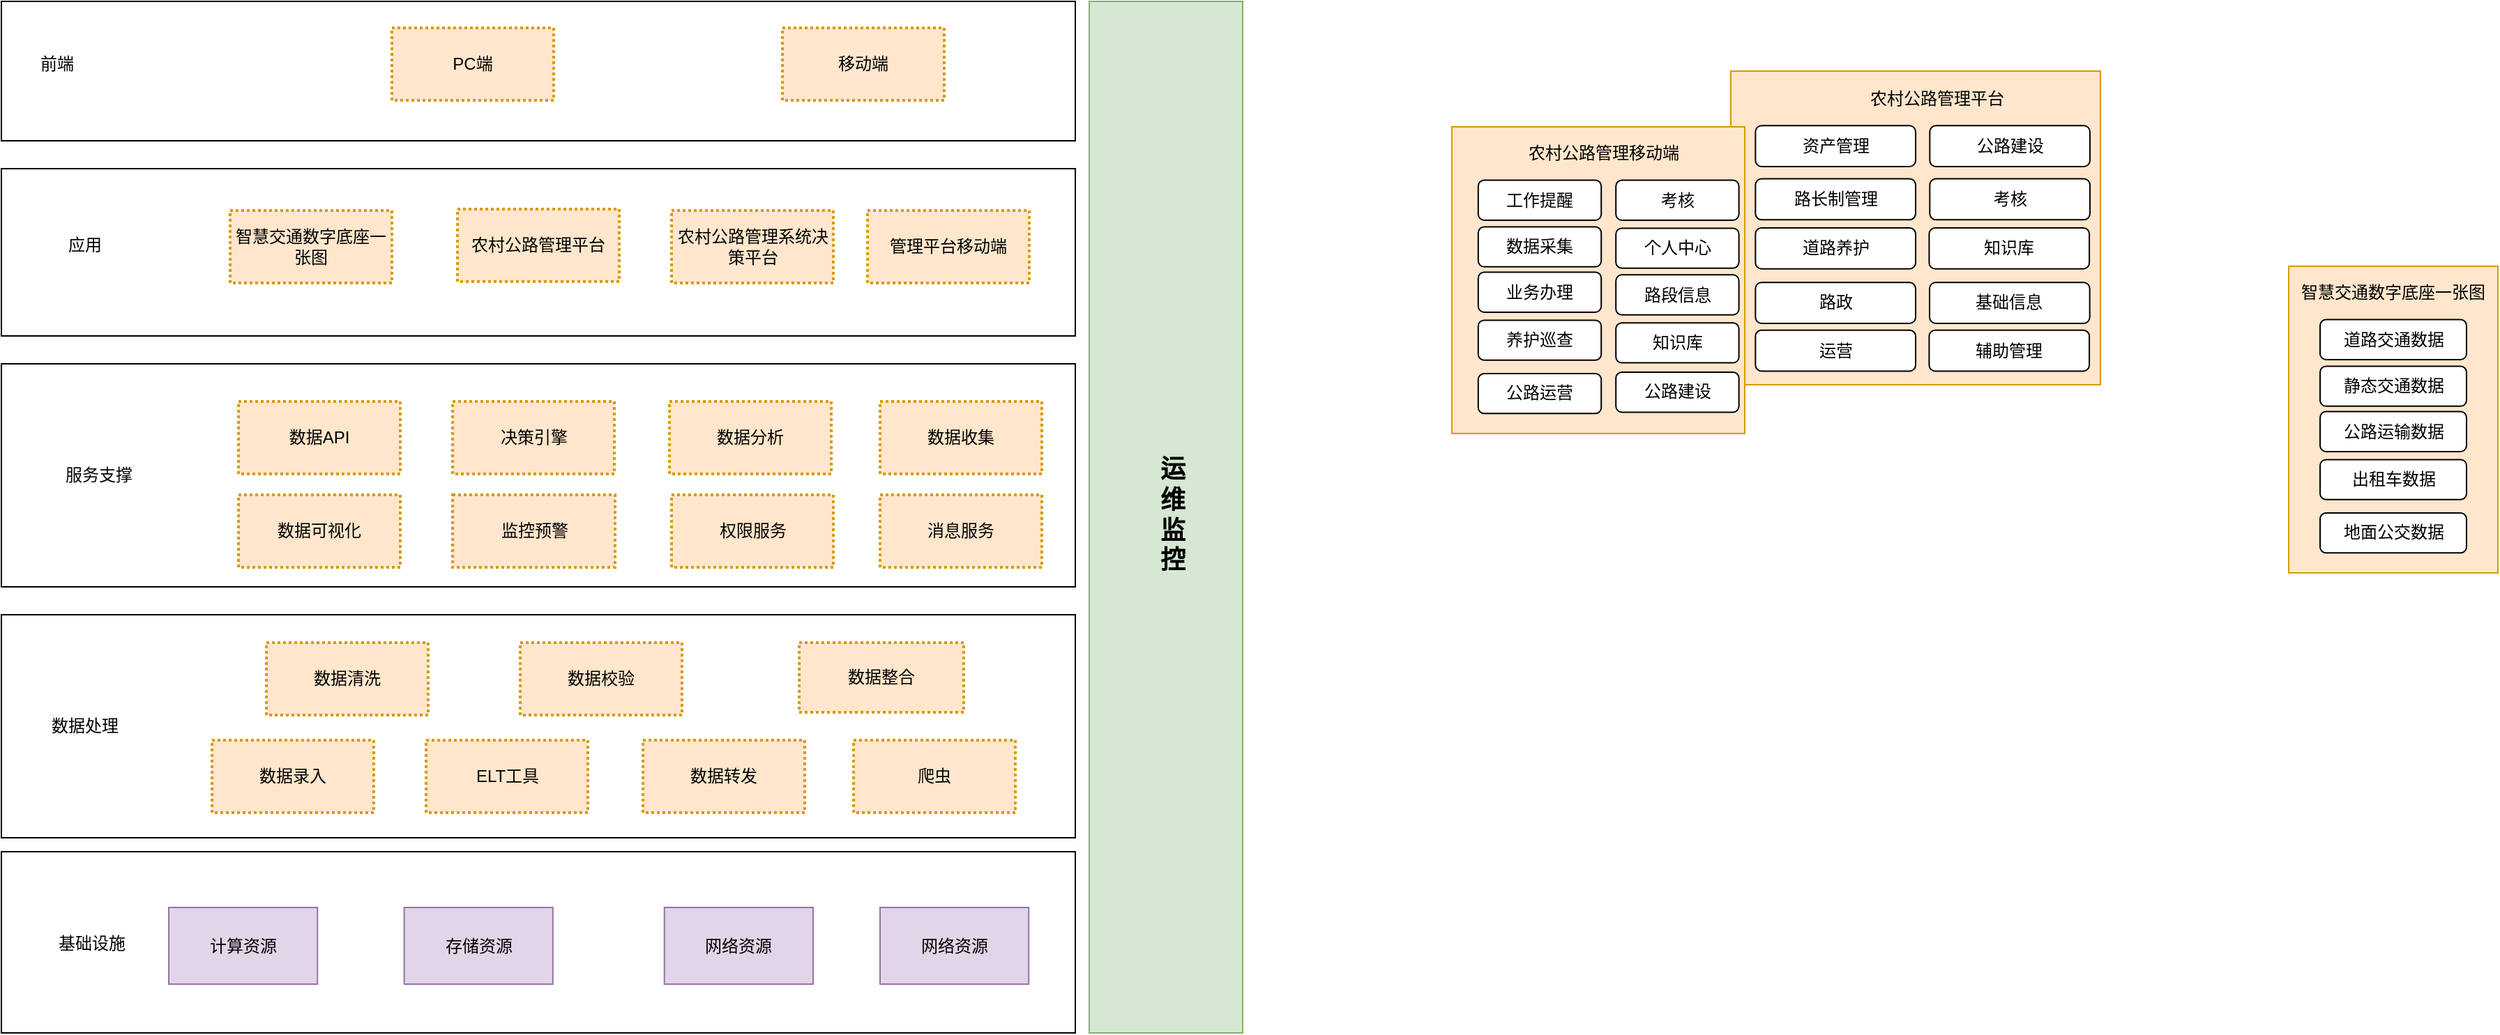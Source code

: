 <mxfile version="20.4.0" type="github">
  <diagram id="k3sl_BRwc1H5Ejsd1hgR" name="第 1 页">
    <mxGraphModel dx="1483" dy="827" grid="1" gridSize="10" guides="1" tooltips="1" connect="1" arrows="1" fold="1" page="1" pageScale="1" pageWidth="827" pageHeight="1169" math="0" shadow="0">
      <root>
        <mxCell id="0" />
        <mxCell id="1" parent="0" />
        <mxCell id="isSvybaSc9SBgO7T6rGv-11" value="" style="group" parent="1" vertex="1" connectable="0">
          <mxGeometry x="1730" y="290" width="150" height="220" as="geometry" />
        </mxCell>
        <mxCell id="isSvybaSc9SBgO7T6rGv-3" value="" style="rounded=0;whiteSpace=wrap;html=1;fillColor=#ffe6cc;strokeColor=#d79b00;" parent="isSvybaSc9SBgO7T6rGv-11" vertex="1">
          <mxGeometry width="150" height="220" as="geometry" />
        </mxCell>
        <mxCell id="isSvybaSc9SBgO7T6rGv-2" value="智慧交通数字底座一张图" style="text;html=1;strokeColor=none;fillColor=none;align=center;verticalAlign=middle;whiteSpace=wrap;rounded=0;" parent="isSvybaSc9SBgO7T6rGv-11" vertex="1">
          <mxGeometry x="5" width="140" height="38.261" as="geometry" />
        </mxCell>
        <mxCell id="isSvybaSc9SBgO7T6rGv-4" value="道路交通数据" style="rounded=1;whiteSpace=wrap;html=1;" parent="isSvybaSc9SBgO7T6rGv-11" vertex="1">
          <mxGeometry x="22.5" y="38.261" width="105" height="28.696" as="geometry" />
        </mxCell>
        <mxCell id="isSvybaSc9SBgO7T6rGv-5" value="静态交通数据" style="rounded=1;whiteSpace=wrap;html=1;" parent="isSvybaSc9SBgO7T6rGv-11" vertex="1">
          <mxGeometry x="22.5" y="71.739" width="105" height="28.696" as="geometry" />
        </mxCell>
        <mxCell id="isSvybaSc9SBgO7T6rGv-6" value="公路运输数据" style="rounded=1;whiteSpace=wrap;html=1;" parent="isSvybaSc9SBgO7T6rGv-11" vertex="1">
          <mxGeometry x="22.5" y="104.261" width="105" height="28.696" as="geometry" />
        </mxCell>
        <mxCell id="isSvybaSc9SBgO7T6rGv-9" value="出租车数据&lt;span style=&quot;color: rgba(0, 0, 0, 0); font-family: monospace; font-size: 0px; text-align: start;&quot;&gt;%3CmxGraphModel%3E%3Croot%3E%3CmxCell%20id%3D%220%22%2F%3E%3CmxCell%20id%3D%221%22%20parent%3D%220%22%2F%3E%3CmxCell%20id%3D%222%22%20value%3D%22%E5%85%AC%E8%B7%AF%E8%BF%90%E8%BE%93%E6%95%B0%E6%8D%AE%22%20style%3D%22rounded%3D1%3BwhiteSpace%3Dwrap%3Bhtml%3D1%3B%22%20vertex%3D%221%22%20parent%3D%221%22%3E%3CmxGeometry%20x%3D%22122.5%22%20y%3D%22339%22%20width%3D%22105%22%20height%3D%2230%22%20as%3D%22geometry%22%2F%3E%3C%2FmxCell%3E%3C%2Froot%3E%3C%2FmxGraphModel%3E&lt;/span&gt;" style="rounded=1;whiteSpace=wrap;html=1;" parent="isSvybaSc9SBgO7T6rGv-11" vertex="1">
          <mxGeometry x="22.5" y="138.696" width="105" height="28.696" as="geometry" />
        </mxCell>
        <mxCell id="isSvybaSc9SBgO7T6rGv-10" value="地面公交数据" style="rounded=1;whiteSpace=wrap;html=1;" parent="isSvybaSc9SBgO7T6rGv-11" vertex="1">
          <mxGeometry x="22.5" y="176.957" width="105" height="28.696" as="geometry" />
        </mxCell>
        <mxCell id="isSvybaSc9SBgO7T6rGv-129" value="" style="rounded=0;whiteSpace=wrap;html=1;" parent="1" vertex="1">
          <mxGeometry x="90" y="100" width="770" height="100" as="geometry" />
        </mxCell>
        <mxCell id="isSvybaSc9SBgO7T6rGv-126" value="PC端" style="rounded=0;whiteSpace=wrap;html=1;dashed=1;dashPattern=1 1;strokeColor=#d79b00;strokeWidth=2;fillColor=#ffe6cc;" parent="1" vertex="1">
          <mxGeometry x="370" y="119" width="116" height="52" as="geometry" />
        </mxCell>
        <mxCell id="isSvybaSc9SBgO7T6rGv-127" value="移动端" style="rounded=0;whiteSpace=wrap;html=1;dashed=1;dashPattern=1 1;strokeColor=#d79b00;strokeWidth=2;fillColor=#ffe6cc;" parent="1" vertex="1">
          <mxGeometry x="650" y="119" width="116" height="52" as="geometry" />
        </mxCell>
        <mxCell id="isSvybaSc9SBgO7T6rGv-128" value="前端" style="text;html=1;strokeColor=none;fillColor=none;align=center;verticalAlign=middle;whiteSpace=wrap;rounded=0;" parent="1" vertex="1">
          <mxGeometry x="100" y="130" width="60" height="30" as="geometry" />
        </mxCell>
        <mxCell id="isSvybaSc9SBgO7T6rGv-137" value="" style="group" parent="1" vertex="1" connectable="0">
          <mxGeometry x="1330" y="150" width="265" height="225" as="geometry" />
        </mxCell>
        <mxCell id="isSvybaSc9SBgO7T6rGv-14" value="" style="rounded=0;whiteSpace=wrap;html=1;fillColor=#ffe6cc;strokeColor=#d79b00;" parent="isSvybaSc9SBgO7T6rGv-137" vertex="1">
          <mxGeometry width="265" height="225.0" as="geometry" />
        </mxCell>
        <mxCell id="isSvybaSc9SBgO7T6rGv-37" value="知识库" style="rounded=1;whiteSpace=wrap;html=1;" parent="isSvybaSc9SBgO7T6rGv-137" vertex="1">
          <mxGeometry x="142.217" y="112.5" width="114.833" height="29.348" as="geometry" />
        </mxCell>
        <mxCell id="isSvybaSc9SBgO7T6rGv-38" value="运营" style="rounded=1;whiteSpace=wrap;html=1;" parent="isSvybaSc9SBgO7T6rGv-137" vertex="1">
          <mxGeometry x="17.667" y="185.87" width="114.833" height="29.348" as="geometry" />
        </mxCell>
        <mxCell id="isSvybaSc9SBgO7T6rGv-40" value="基础信息" style="rounded=1;whiteSpace=wrap;html=1;" parent="isSvybaSc9SBgO7T6rGv-137" vertex="1">
          <mxGeometry x="142.499" y="151.63" width="114.833" height="29.348" as="geometry" />
        </mxCell>
        <mxCell id="isSvybaSc9SBgO7T6rGv-41" value="辅助管理" style="rounded=1;whiteSpace=wrap;html=1;" parent="isSvybaSc9SBgO7T6rGv-137" vertex="1">
          <mxGeometry x="142.217" y="185.87" width="114.833" height="29.348" as="geometry" />
        </mxCell>
        <mxCell id="isSvybaSc9SBgO7T6rGv-16" value="资产管理" style="rounded=1;whiteSpace=wrap;html=1;" parent="isSvybaSc9SBgO7T6rGv-137" vertex="1">
          <mxGeometry x="17.667" y="39.13" width="114.833" height="29.348" as="geometry" />
        </mxCell>
        <mxCell id="isSvybaSc9SBgO7T6rGv-17" value="路长制管理" style="rounded=1;whiteSpace=wrap;html=1;" parent="isSvybaSc9SBgO7T6rGv-137" vertex="1">
          <mxGeometry x="17.667" y="77.283" width="114.833" height="29.348" as="geometry" />
        </mxCell>
        <mxCell id="isSvybaSc9SBgO7T6rGv-18" value="道路养护" style="rounded=1;whiteSpace=wrap;html=1;" parent="isSvybaSc9SBgO7T6rGv-137" vertex="1">
          <mxGeometry x="17.667" y="112.5" width="114.833" height="29.348" as="geometry" />
        </mxCell>
        <mxCell id="isSvybaSc9SBgO7T6rGv-19" value="路政" style="rounded=1;whiteSpace=wrap;html=1;" parent="isSvybaSc9SBgO7T6rGv-137" vertex="1">
          <mxGeometry x="17.667" y="151.63" width="114.833" height="29.348" as="geometry" />
        </mxCell>
        <mxCell id="isSvybaSc9SBgO7T6rGv-20" value="公路建设" style="rounded=1;whiteSpace=wrap;html=1;" parent="isSvybaSc9SBgO7T6rGv-137" vertex="1">
          <mxGeometry x="142.658" y="39.13" width="114.833" height="29.348" as="geometry" />
        </mxCell>
        <mxCell id="isSvybaSc9SBgO7T6rGv-139" value="" style="group" parent="isSvybaSc9SBgO7T6rGv-137" vertex="1" connectable="0">
          <mxGeometry x="52.997" width="204.495" height="106.63" as="geometry" />
        </mxCell>
        <mxCell id="isSvybaSc9SBgO7T6rGv-15" value="农村公路管理平台" style="text;html=1;strokeColor=none;fillColor=none;align=center;verticalAlign=middle;whiteSpace=wrap;rounded=0;" parent="isSvybaSc9SBgO7T6rGv-139" vertex="1">
          <mxGeometry width="189.622" height="39.13" as="geometry" />
        </mxCell>
        <mxCell id="isSvybaSc9SBgO7T6rGv-39" value="考核" style="rounded=1;whiteSpace=wrap;html=1;" parent="isSvybaSc9SBgO7T6rGv-139" vertex="1">
          <mxGeometry x="89.661" y="77.283" width="114.833" height="29.348" as="geometry" />
        </mxCell>
        <mxCell id="isSvybaSc9SBgO7T6rGv-138" value="" style="group" parent="1" vertex="1" connectable="0">
          <mxGeometry x="1130" y="190" width="210" height="220" as="geometry" />
        </mxCell>
        <mxCell id="isSvybaSc9SBgO7T6rGv-22" value="" style="rounded=0;whiteSpace=wrap;html=1;fillColor=#ffe6cc;strokeColor=#d79b00;" parent="isSvybaSc9SBgO7T6rGv-138" vertex="1">
          <mxGeometry width="210" height="220" as="geometry" />
        </mxCell>
        <mxCell id="isSvybaSc9SBgO7T6rGv-23" value="农村公路管理移动端" style="text;html=1;strokeColor=none;fillColor=none;align=center;verticalAlign=middle;whiteSpace=wrap;rounded=0;" parent="isSvybaSc9SBgO7T6rGv-138" vertex="1">
          <mxGeometry x="50.4" width="117.6" height="38.261" as="geometry" />
        </mxCell>
        <mxCell id="isSvybaSc9SBgO7T6rGv-24" value="工作提醒" style="rounded=1;whiteSpace=wrap;html=1;" parent="isSvybaSc9SBgO7T6rGv-138" vertex="1">
          <mxGeometry x="18.9" y="38.261" width="88.2" height="28.696" as="geometry" />
        </mxCell>
        <mxCell id="isSvybaSc9SBgO7T6rGv-25" value="数据采集" style="rounded=1;whiteSpace=wrap;html=1;" parent="isSvybaSc9SBgO7T6rGv-138" vertex="1">
          <mxGeometry x="18.9" y="71.739" width="88.2" height="28.696" as="geometry" />
        </mxCell>
        <mxCell id="isSvybaSc9SBgO7T6rGv-26" value="业务办理" style="rounded=1;whiteSpace=wrap;html=1;" parent="isSvybaSc9SBgO7T6rGv-138" vertex="1">
          <mxGeometry x="18.9" y="104.261" width="88.2" height="28.696" as="geometry" />
        </mxCell>
        <mxCell id="isSvybaSc9SBgO7T6rGv-27" value="养护巡查" style="rounded=1;whiteSpace=wrap;html=1;" parent="isSvybaSc9SBgO7T6rGv-138" vertex="1">
          <mxGeometry x="18.9" y="138.696" width="88.2" height="28.696" as="geometry" />
        </mxCell>
        <mxCell id="isSvybaSc9SBgO7T6rGv-28" value="公路运营" style="rounded=1;whiteSpace=wrap;html=1;" parent="isSvybaSc9SBgO7T6rGv-138" vertex="1">
          <mxGeometry x="18.9" y="176.957" width="88.2" height="28.696" as="geometry" />
        </mxCell>
        <mxCell id="isSvybaSc9SBgO7T6rGv-59" value="考核" style="rounded=1;whiteSpace=wrap;html=1;" parent="isSvybaSc9SBgO7T6rGv-138" vertex="1">
          <mxGeometry x="117.6" y="38.261" width="88.2" height="28.696" as="geometry" />
        </mxCell>
        <mxCell id="isSvybaSc9SBgO7T6rGv-60" value="个人中心" style="rounded=1;whiteSpace=wrap;html=1;" parent="isSvybaSc9SBgO7T6rGv-138" vertex="1">
          <mxGeometry x="117.6" y="72.696" width="88.2" height="28.696" as="geometry" />
        </mxCell>
        <mxCell id="isSvybaSc9SBgO7T6rGv-61" value="路段信息" style="rounded=1;whiteSpace=wrap;html=1;" parent="isSvybaSc9SBgO7T6rGv-138" vertex="1">
          <mxGeometry x="117.6" y="106.174" width="88.2" height="28.696" as="geometry" />
        </mxCell>
        <mxCell id="isSvybaSc9SBgO7T6rGv-62" value="知识库" style="rounded=1;whiteSpace=wrap;html=1;" parent="isSvybaSc9SBgO7T6rGv-138" vertex="1">
          <mxGeometry x="117.6" y="140.609" width="88.2" height="28.696" as="geometry" />
        </mxCell>
        <mxCell id="isSvybaSc9SBgO7T6rGv-63" value="公路建设" style="rounded=1;whiteSpace=wrap;html=1;" parent="isSvybaSc9SBgO7T6rGv-138" vertex="1">
          <mxGeometry x="117.6" y="176" width="88.2" height="28.696" as="geometry" />
        </mxCell>
        <mxCell id="FcEx2lr4i81aOyHJjgHi-6" value="" style="group" vertex="1" connectable="0" parent="1">
          <mxGeometry x="90" y="220" width="800" height="120" as="geometry" />
        </mxCell>
        <mxCell id="isSvybaSc9SBgO7T6rGv-141" value="" style="rounded=0;whiteSpace=wrap;html=1;" parent="FcEx2lr4i81aOyHJjgHi-6" vertex="1">
          <mxGeometry width="770" height="120" as="geometry" />
        </mxCell>
        <mxCell id="isSvybaSc9SBgO7T6rGv-140" value="应用" style="text;html=1;strokeColor=none;fillColor=none;align=center;verticalAlign=middle;whiteSpace=wrap;rounded=0;" parent="FcEx2lr4i81aOyHJjgHi-6" vertex="1">
          <mxGeometry x="30" y="40" width="60" height="30" as="geometry" />
        </mxCell>
        <mxCell id="FcEx2lr4i81aOyHJjgHi-1" value="智慧交通数字底座一张图" style="rounded=0;whiteSpace=wrap;html=1;dashed=1;dashPattern=1 1;strokeColor=#d79b00;strokeWidth=2;fillColor=#ffe6cc;" vertex="1" parent="FcEx2lr4i81aOyHJjgHi-6">
          <mxGeometry x="164" y="30" width="116" height="52" as="geometry" />
        </mxCell>
        <mxCell id="FcEx2lr4i81aOyHJjgHi-2" value="管理平台移动端" style="rounded=0;whiteSpace=wrap;html=1;dashed=1;dashPattern=1 1;strokeColor=#d79b00;strokeWidth=2;fillColor=#ffe6cc;" vertex="1" parent="FcEx2lr4i81aOyHJjgHi-6">
          <mxGeometry x="621" y="30" width="116" height="52" as="geometry" />
        </mxCell>
        <mxCell id="FcEx2lr4i81aOyHJjgHi-3" value="农村公路管理平台" style="rounded=0;whiteSpace=wrap;html=1;dashed=1;dashPattern=1 1;strokeColor=#d79b00;strokeWidth=2;fillColor=#ffe6cc;" vertex="1" parent="FcEx2lr4i81aOyHJjgHi-6">
          <mxGeometry x="327" y="29" width="116" height="52" as="geometry" />
        </mxCell>
        <mxCell id="FcEx2lr4i81aOyHJjgHi-5" value="农村公路管理系统决策平台" style="rounded=0;whiteSpace=wrap;html=1;dashed=1;dashPattern=1 1;strokeColor=#d79b00;strokeWidth=2;fillColor=#ffe6cc;" vertex="1" parent="FcEx2lr4i81aOyHJjgHi-6">
          <mxGeometry x="480.5" y="30" width="116" height="52" as="geometry" />
        </mxCell>
        <mxCell id="FcEx2lr4i81aOyHJjgHi-7" value="" style="group" vertex="1" connectable="0" parent="1">
          <mxGeometry x="90" y="360" width="770" height="160" as="geometry" />
        </mxCell>
        <mxCell id="isSvybaSc9SBgO7T6rGv-124" value="" style="rounded=0;whiteSpace=wrap;html=1;" parent="FcEx2lr4i81aOyHJjgHi-7" vertex="1">
          <mxGeometry width="770" height="160" as="geometry" />
        </mxCell>
        <mxCell id="isSvybaSc9SBgO7T6rGv-106" value="数据收集" style="rounded=0;whiteSpace=wrap;html=1;dashed=1;dashPattern=1 1;strokeColor=#d79b00;strokeWidth=2;fillColor=#ffe6cc;" parent="FcEx2lr4i81aOyHJjgHi-7" vertex="1">
          <mxGeometry x="630" y="27" width="116" height="52" as="geometry" />
        </mxCell>
        <mxCell id="isSvybaSc9SBgO7T6rGv-109" value="权限服务" style="rounded=0;whiteSpace=wrap;html=1;dashed=1;dashPattern=1 1;strokeColor=#d79b00;strokeWidth=2;fillColor=#ffe6cc;" parent="FcEx2lr4i81aOyHJjgHi-7" vertex="1">
          <mxGeometry x="480.5" y="94" width="116" height="52" as="geometry" />
        </mxCell>
        <mxCell id="isSvybaSc9SBgO7T6rGv-110" value="消息服务" style="rounded=0;whiteSpace=wrap;html=1;dashed=1;dashPattern=1 1;strokeColor=#d79b00;strokeWidth=2;fillColor=#ffe6cc;" parent="FcEx2lr4i81aOyHJjgHi-7" vertex="1">
          <mxGeometry x="630" y="94" width="116" height="52" as="geometry" />
        </mxCell>
        <mxCell id="isSvybaSc9SBgO7T6rGv-119" value="数据API" style="rounded=0;whiteSpace=wrap;html=1;dashed=1;dashPattern=1 1;strokeColor=#d79b00;strokeWidth=2;fillColor=#ffe6cc;" parent="FcEx2lr4i81aOyHJjgHi-7" vertex="1">
          <mxGeometry x="170" y="27" width="116" height="52" as="geometry" />
        </mxCell>
        <mxCell id="isSvybaSc9SBgO7T6rGv-120" value="决策引擎" style="rounded=0;whiteSpace=wrap;html=1;dashed=1;dashPattern=1 1;strokeColor=#d79b00;strokeWidth=2;fillColor=#ffe6cc;" parent="FcEx2lr4i81aOyHJjgHi-7" vertex="1">
          <mxGeometry x="323.5" y="27" width="116" height="52" as="geometry" />
        </mxCell>
        <mxCell id="isSvybaSc9SBgO7T6rGv-121" value="数据分析" style="rounded=0;whiteSpace=wrap;html=1;dashed=1;dashPattern=1 1;strokeColor=#d79b00;strokeWidth=2;fillColor=#ffe6cc;" parent="FcEx2lr4i81aOyHJjgHi-7" vertex="1">
          <mxGeometry x="479" y="27" width="116" height="52" as="geometry" />
        </mxCell>
        <mxCell id="isSvybaSc9SBgO7T6rGv-125" value="服务支撑" style="text;html=1;strokeColor=none;fillColor=none;align=center;verticalAlign=middle;whiteSpace=wrap;rounded=0;" parent="FcEx2lr4i81aOyHJjgHi-7" vertex="1">
          <mxGeometry x="40" y="66" width="60" height="28" as="geometry" />
        </mxCell>
        <mxCell id="FcEx2lr4i81aOyHJjgHi-44" value="数据可视化" style="rounded=0;whiteSpace=wrap;html=1;dashed=1;dashPattern=1 1;strokeColor=#d79b00;strokeWidth=2;fillColor=#ffe6cc;" vertex="1" parent="FcEx2lr4i81aOyHJjgHi-7">
          <mxGeometry x="170" y="94" width="116" height="52" as="geometry" />
        </mxCell>
        <mxCell id="FcEx2lr4i81aOyHJjgHi-45" value="监控预警" style="rounded=0;whiteSpace=wrap;html=1;dashed=1;dashPattern=1 1;strokeColor=#d79b00;strokeWidth=2;fillColor=#ffe6cc;" vertex="1" parent="FcEx2lr4i81aOyHJjgHi-7">
          <mxGeometry x="323.5" y="94" width="116.5" height="52" as="geometry" />
        </mxCell>
        <mxCell id="FcEx2lr4i81aOyHJjgHi-25" value="" style="group" vertex="1" connectable="0" parent="1">
          <mxGeometry x="870" y="100" width="110" height="740" as="geometry" />
        </mxCell>
        <mxCell id="FcEx2lr4i81aOyHJjgHi-23" value="" style="rounded=0;whiteSpace=wrap;html=1;fillColor=#d5e8d4;strokeColor=#82b366;" vertex="1" parent="FcEx2lr4i81aOyHJjgHi-25">
          <mxGeometry width="110" height="740.0" as="geometry" />
        </mxCell>
        <mxCell id="FcEx2lr4i81aOyHJjgHi-24" value="运维监控" style="text;html=1;strokeColor=none;fillColor=none;align=center;verticalAlign=middle;whiteSpace=wrap;rounded=0;fontStyle=1;fontSize=18;" vertex="1" parent="FcEx2lr4i81aOyHJjgHi-25">
          <mxGeometry x="50" y="88.034" width="20" height="562.655" as="geometry" />
        </mxCell>
        <mxCell id="FcEx2lr4i81aOyHJjgHi-39" value="" style="group" vertex="1" connectable="0" parent="1">
          <mxGeometry x="90" y="710" width="770" height="130" as="geometry" />
        </mxCell>
        <mxCell id="FcEx2lr4i81aOyHJjgHi-10" value="" style="rounded=0;whiteSpace=wrap;html=1;" vertex="1" parent="FcEx2lr4i81aOyHJjgHi-39">
          <mxGeometry width="770" height="130" as="geometry" />
        </mxCell>
        <mxCell id="FcEx2lr4i81aOyHJjgHi-8" value="" style="group;" vertex="1" connectable="0" parent="FcEx2lr4i81aOyHJjgHi-39">
          <mxGeometry x="120" y="40" width="637" height="55" as="geometry" />
        </mxCell>
        <mxCell id="isSvybaSc9SBgO7T6rGv-99" value="计算资源" style="rounded=0;whiteSpace=wrap;html=1;fillColor=#e1d5e7;strokeColor=#9673a6;" parent="FcEx2lr4i81aOyHJjgHi-8" vertex="1">
          <mxGeometry width="106.611" height="55" as="geometry" />
        </mxCell>
        <mxCell id="isSvybaSc9SBgO7T6rGv-100" value="存储资源" style="rounded=0;whiteSpace=wrap;html=1;fillColor=#e1d5e7;strokeColor=#9673a6;" parent="FcEx2lr4i81aOyHJjgHi-8" vertex="1">
          <mxGeometry x="168.801" width="106.611" height="55" as="geometry" />
        </mxCell>
        <mxCell id="isSvybaSc9SBgO7T6rGv-101" value="网络资源" style="rounded=0;whiteSpace=wrap;html=1;fillColor=#e1d5e7;strokeColor=#9673a6;" parent="FcEx2lr4i81aOyHJjgHi-8" vertex="1">
          <mxGeometry x="355.37" width="106.611" height="55" as="geometry" />
        </mxCell>
        <mxCell id="isSvybaSc9SBgO7T6rGv-102" value="网络资源" style="rounded=0;whiteSpace=wrap;html=1;fillColor=#e1d5e7;strokeColor=#9673a6;" parent="FcEx2lr4i81aOyHJjgHi-8" vertex="1">
          <mxGeometry x="509.999" width="106.611" height="55" as="geometry" />
        </mxCell>
        <mxCell id="FcEx2lr4i81aOyHJjgHi-22" value="基础设施" style="text;html=1;strokeColor=none;fillColor=none;align=center;verticalAlign=middle;whiteSpace=wrap;rounded=0;" vertex="1" parent="FcEx2lr4i81aOyHJjgHi-39">
          <mxGeometry x="30" y="51" width="70" height="29" as="geometry" />
        </mxCell>
        <mxCell id="FcEx2lr4i81aOyHJjgHi-43" value="" style="group" vertex="1" connectable="0" parent="1">
          <mxGeometry x="90" y="540" width="770" height="160" as="geometry" />
        </mxCell>
        <mxCell id="FcEx2lr4i81aOyHJjgHi-28" value="" style="rounded=0;whiteSpace=wrap;html=1;" vertex="1" parent="FcEx2lr4i81aOyHJjgHi-43">
          <mxGeometry width="770" height="160" as="geometry" />
        </mxCell>
        <mxCell id="FcEx2lr4i81aOyHJjgHi-29" value="爬虫" style="rounded=0;whiteSpace=wrap;html=1;dashed=1;dashPattern=1 1;strokeColor=#d79b00;strokeWidth=2;fillColor=#ffe6cc;" vertex="1" parent="FcEx2lr4i81aOyHJjgHi-43">
          <mxGeometry x="611" y="90" width="116" height="52" as="geometry" />
        </mxCell>
        <mxCell id="FcEx2lr4i81aOyHJjgHi-32" value="数据录入" style="rounded=0;whiteSpace=wrap;html=1;dashed=1;dashPattern=1 1;strokeColor=#d79b00;strokeWidth=2;fillColor=#ffe6cc;" vertex="1" parent="FcEx2lr4i81aOyHJjgHi-43">
          <mxGeometry x="151" y="90" width="116" height="52" as="geometry" />
        </mxCell>
        <mxCell id="FcEx2lr4i81aOyHJjgHi-33" value="ELT工具" style="rounded=0;whiteSpace=wrap;html=1;dashed=1;dashPattern=1 1;strokeColor=#d79b00;strokeWidth=2;fillColor=#ffe6cc;" vertex="1" parent="FcEx2lr4i81aOyHJjgHi-43">
          <mxGeometry x="304.5" y="90" width="116" height="52" as="geometry" />
        </mxCell>
        <mxCell id="FcEx2lr4i81aOyHJjgHi-34" value="数据转发" style="rounded=0;whiteSpace=wrap;html=1;dashed=1;dashPattern=1 1;strokeColor=#d79b00;strokeWidth=2;fillColor=#ffe6cc;" vertex="1" parent="FcEx2lr4i81aOyHJjgHi-43">
          <mxGeometry x="460" y="90" width="116" height="52" as="geometry" />
        </mxCell>
        <mxCell id="FcEx2lr4i81aOyHJjgHi-37" value="数据处理" style="text;html=1;strokeColor=none;fillColor=none;align=center;verticalAlign=middle;whiteSpace=wrap;rounded=0;" vertex="1" parent="FcEx2lr4i81aOyHJjgHi-43">
          <mxGeometry x="30" y="66" width="60" height="28" as="geometry" />
        </mxCell>
        <mxCell id="FcEx2lr4i81aOyHJjgHi-40" value="数据清洗" style="rounded=0;whiteSpace=wrap;html=1;dashed=1;dashPattern=1 1;strokeColor=#d79b00;strokeWidth=2;fillColor=#ffe6cc;" vertex="1" parent="FcEx2lr4i81aOyHJjgHi-43">
          <mxGeometry x="190" y="20" width="116" height="52" as="geometry" />
        </mxCell>
        <mxCell id="FcEx2lr4i81aOyHJjgHi-41" value="数据校验" style="rounded=0;whiteSpace=wrap;html=1;dashed=1;dashPattern=1 1;strokeColor=#d79b00;strokeWidth=2;fillColor=#ffe6cc;" vertex="1" parent="FcEx2lr4i81aOyHJjgHi-43">
          <mxGeometry x="372" y="20" width="116" height="52" as="geometry" />
        </mxCell>
        <mxCell id="FcEx2lr4i81aOyHJjgHi-42" value="数据整合" style="rounded=0;whiteSpace=wrap;html=1;dashed=1;dashPattern=1 1;strokeColor=#d79b00;strokeWidth=2;fillColor=#ffe6cc;" vertex="1" parent="FcEx2lr4i81aOyHJjgHi-43">
          <mxGeometry x="572" y="20" width="118" height="50" as="geometry" />
        </mxCell>
      </root>
    </mxGraphModel>
  </diagram>
</mxfile>
